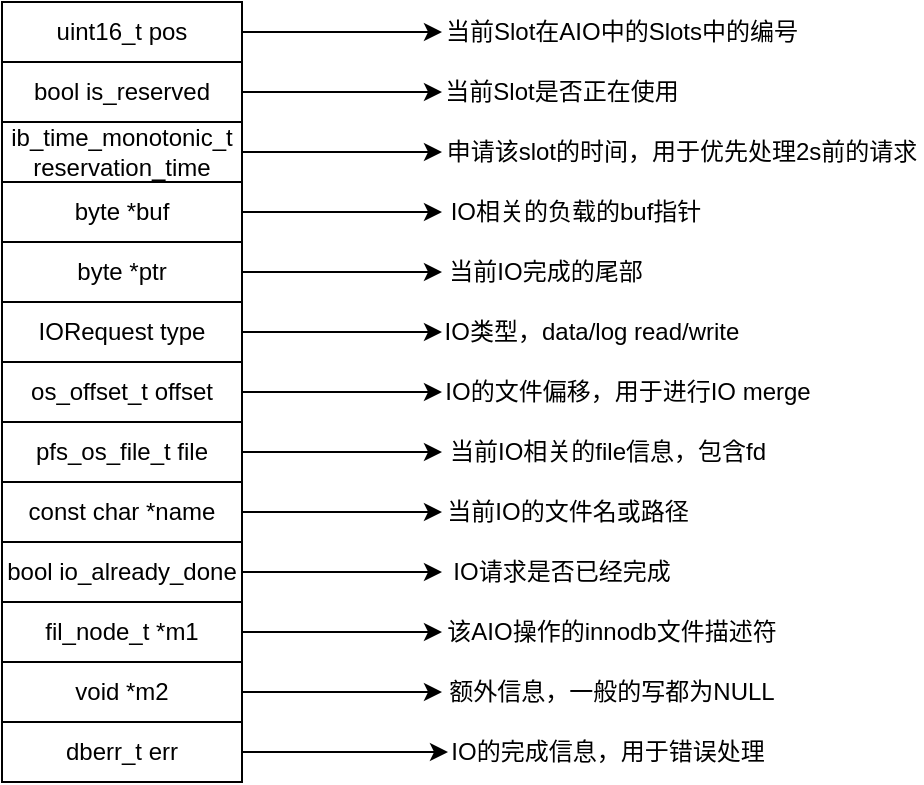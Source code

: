 <mxfile version="13.8.8" type="github">
  <diagram id="hrZxHPeHq2WhRrp0GTI5" name="Page-1">
    <mxGraphModel dx="1422" dy="716" grid="1" gridSize="10" guides="1" tooltips="1" connect="1" arrows="1" fold="1" page="1" pageScale="1" pageWidth="827" pageHeight="1169" math="0" shadow="0">
      <root>
        <mxCell id="0" />
        <mxCell id="1" parent="0" />
        <mxCell id="v2T9DhLl2lT-kL-reZbK-29" style="edgeStyle=none;rounded=0;orthogonalLoop=1;jettySize=auto;html=1;exitX=1;exitY=0.5;exitDx=0;exitDy=0;entryX=0;entryY=0.5;entryDx=0;entryDy=0;" edge="1" parent="1" source="v2T9DhLl2lT-kL-reZbK-1" target="v2T9DhLl2lT-kL-reZbK-15">
          <mxGeometry relative="1" as="geometry" />
        </mxCell>
        <mxCell id="v2T9DhLl2lT-kL-reZbK-1" value="uint16_t pos" style="rounded=0;whiteSpace=wrap;html=1;" vertex="1" parent="1">
          <mxGeometry x="200" y="120" width="120" height="30" as="geometry" />
        </mxCell>
        <mxCell id="v2T9DhLl2lT-kL-reZbK-30" style="edgeStyle=none;rounded=0;orthogonalLoop=1;jettySize=auto;html=1;exitX=1;exitY=0.5;exitDx=0;exitDy=0;entryX=0;entryY=0.5;entryDx=0;entryDy=0;" edge="1" parent="1" source="v2T9DhLl2lT-kL-reZbK-2" target="v2T9DhLl2lT-kL-reZbK-16">
          <mxGeometry relative="1" as="geometry" />
        </mxCell>
        <mxCell id="v2T9DhLl2lT-kL-reZbK-2" value="bool is_reserved" style="rounded=0;whiteSpace=wrap;html=1;" vertex="1" parent="1">
          <mxGeometry x="200" y="150" width="120" height="30" as="geometry" />
        </mxCell>
        <mxCell id="v2T9DhLl2lT-kL-reZbK-32" style="edgeStyle=none;rounded=0;orthogonalLoop=1;jettySize=auto;html=1;exitX=1;exitY=0.5;exitDx=0;exitDy=0;entryX=0;entryY=0.5;entryDx=0;entryDy=0;" edge="1" parent="1" source="v2T9DhLl2lT-kL-reZbK-3" target="v2T9DhLl2lT-kL-reZbK-17">
          <mxGeometry relative="1" as="geometry" />
        </mxCell>
        <mxCell id="v2T9DhLl2lT-kL-reZbK-3" value="ib_time_monotonic_t reservation_time" style="rounded=0;whiteSpace=wrap;html=1;" vertex="1" parent="1">
          <mxGeometry x="200" y="180" width="120" height="30" as="geometry" />
        </mxCell>
        <mxCell id="v2T9DhLl2lT-kL-reZbK-33" style="edgeStyle=none;rounded=0;orthogonalLoop=1;jettySize=auto;html=1;exitX=1;exitY=0.5;exitDx=0;exitDy=0;entryX=0;entryY=0.5;entryDx=0;entryDy=0;" edge="1" parent="1" source="v2T9DhLl2lT-kL-reZbK-4" target="v2T9DhLl2lT-kL-reZbK-18">
          <mxGeometry relative="1" as="geometry" />
        </mxCell>
        <mxCell id="v2T9DhLl2lT-kL-reZbK-4" value="byte *buf" style="rounded=0;whiteSpace=wrap;html=1;" vertex="1" parent="1">
          <mxGeometry x="200" y="210" width="120" height="30" as="geometry" />
        </mxCell>
        <mxCell id="v2T9DhLl2lT-kL-reZbK-34" style="edgeStyle=none;rounded=0;orthogonalLoop=1;jettySize=auto;html=1;exitX=1;exitY=0.5;exitDx=0;exitDy=0;entryX=0;entryY=0.5;entryDx=0;entryDy=0;" edge="1" parent="1" source="v2T9DhLl2lT-kL-reZbK-5" target="v2T9DhLl2lT-kL-reZbK-19">
          <mxGeometry relative="1" as="geometry" />
        </mxCell>
        <mxCell id="v2T9DhLl2lT-kL-reZbK-5" value="byte *ptr" style="rounded=0;whiteSpace=wrap;html=1;" vertex="1" parent="1">
          <mxGeometry x="200" y="240" width="120" height="30" as="geometry" />
        </mxCell>
        <mxCell id="v2T9DhLl2lT-kL-reZbK-36" style="edgeStyle=none;rounded=0;orthogonalLoop=1;jettySize=auto;html=1;exitX=1;exitY=0.5;exitDx=0;exitDy=0;entryX=0;entryY=0.5;entryDx=0;entryDy=0;" edge="1" parent="1" source="v2T9DhLl2lT-kL-reZbK-6" target="v2T9DhLl2lT-kL-reZbK-20">
          <mxGeometry relative="1" as="geometry" />
        </mxCell>
        <mxCell id="v2T9DhLl2lT-kL-reZbK-6" value="IORequest type" style="rounded=0;whiteSpace=wrap;html=1;" vertex="1" parent="1">
          <mxGeometry x="200" y="270" width="120" height="30" as="geometry" />
        </mxCell>
        <mxCell id="v2T9DhLl2lT-kL-reZbK-38" style="edgeStyle=none;rounded=0;orthogonalLoop=1;jettySize=auto;html=1;exitX=1;exitY=0.5;exitDx=0;exitDy=0;entryX=0;entryY=0.5;entryDx=0;entryDy=0;" edge="1" parent="1" source="v2T9DhLl2lT-kL-reZbK-7" target="v2T9DhLl2lT-kL-reZbK-21">
          <mxGeometry relative="1" as="geometry" />
        </mxCell>
        <mxCell id="v2T9DhLl2lT-kL-reZbK-7" value="os_offset_t offset" style="rounded=0;whiteSpace=wrap;html=1;" vertex="1" parent="1">
          <mxGeometry x="200" y="300" width="120" height="30" as="geometry" />
        </mxCell>
        <mxCell id="v2T9DhLl2lT-kL-reZbK-39" style="edgeStyle=none;rounded=0;orthogonalLoop=1;jettySize=auto;html=1;exitX=1;exitY=0.5;exitDx=0;exitDy=0;entryX=0;entryY=0.5;entryDx=0;entryDy=0;" edge="1" parent="1" source="v2T9DhLl2lT-kL-reZbK-8" target="v2T9DhLl2lT-kL-reZbK-22">
          <mxGeometry relative="1" as="geometry" />
        </mxCell>
        <mxCell id="v2T9DhLl2lT-kL-reZbK-8" value="pfs_os_file_t file" style="rounded=0;whiteSpace=wrap;html=1;" vertex="1" parent="1">
          <mxGeometry x="200" y="330" width="120" height="30" as="geometry" />
        </mxCell>
        <mxCell id="v2T9DhLl2lT-kL-reZbK-40" style="edgeStyle=none;rounded=0;orthogonalLoop=1;jettySize=auto;html=1;exitX=1;exitY=0.5;exitDx=0;exitDy=0;entryX=0;entryY=0.5;entryDx=0;entryDy=0;" edge="1" parent="1" source="v2T9DhLl2lT-kL-reZbK-9" target="v2T9DhLl2lT-kL-reZbK-23">
          <mxGeometry relative="1" as="geometry" />
        </mxCell>
        <mxCell id="v2T9DhLl2lT-kL-reZbK-9" value="const char *name" style="rounded=0;whiteSpace=wrap;html=1;" vertex="1" parent="1">
          <mxGeometry x="200" y="360" width="120" height="30" as="geometry" />
        </mxCell>
        <mxCell id="v2T9DhLl2lT-kL-reZbK-41" style="edgeStyle=none;rounded=0;orthogonalLoop=1;jettySize=auto;html=1;exitX=1;exitY=0.5;exitDx=0;exitDy=0;entryX=0;entryY=0.5;entryDx=0;entryDy=0;" edge="1" parent="1" source="v2T9DhLl2lT-kL-reZbK-10" target="v2T9DhLl2lT-kL-reZbK-24">
          <mxGeometry relative="1" as="geometry" />
        </mxCell>
        <mxCell id="v2T9DhLl2lT-kL-reZbK-10" value="bool io_already_done" style="rounded=0;whiteSpace=wrap;html=1;" vertex="1" parent="1">
          <mxGeometry x="200" y="390" width="120" height="30" as="geometry" />
        </mxCell>
        <mxCell id="v2T9DhLl2lT-kL-reZbK-42" style="edgeStyle=none;rounded=0;orthogonalLoop=1;jettySize=auto;html=1;exitX=1;exitY=0.5;exitDx=0;exitDy=0;entryX=0;entryY=0.5;entryDx=0;entryDy=0;" edge="1" parent="1" source="v2T9DhLl2lT-kL-reZbK-11" target="v2T9DhLl2lT-kL-reZbK-25">
          <mxGeometry relative="1" as="geometry" />
        </mxCell>
        <mxCell id="v2T9DhLl2lT-kL-reZbK-11" value="fil_node_t *m1" style="rounded=0;whiteSpace=wrap;html=1;" vertex="1" parent="1">
          <mxGeometry x="200" y="420" width="120" height="30" as="geometry" />
        </mxCell>
        <mxCell id="v2T9DhLl2lT-kL-reZbK-43" style="edgeStyle=none;rounded=0;orthogonalLoop=1;jettySize=auto;html=1;exitX=1;exitY=0.5;exitDx=0;exitDy=0;entryX=0;entryY=0.5;entryDx=0;entryDy=0;" edge="1" parent="1" source="v2T9DhLl2lT-kL-reZbK-12" target="v2T9DhLl2lT-kL-reZbK-26">
          <mxGeometry relative="1" as="geometry" />
        </mxCell>
        <mxCell id="v2T9DhLl2lT-kL-reZbK-12" value="void *m2" style="rounded=0;whiteSpace=wrap;html=1;" vertex="1" parent="1">
          <mxGeometry x="200" y="450" width="120" height="30" as="geometry" />
        </mxCell>
        <mxCell id="v2T9DhLl2lT-kL-reZbK-44" style="edgeStyle=none;rounded=0;orthogonalLoop=1;jettySize=auto;html=1;exitX=1;exitY=0.5;exitDx=0;exitDy=0;entryX=0;entryY=0.5;entryDx=0;entryDy=0;" edge="1" parent="1" source="v2T9DhLl2lT-kL-reZbK-13" target="v2T9DhLl2lT-kL-reZbK-27">
          <mxGeometry relative="1" as="geometry" />
        </mxCell>
        <mxCell id="v2T9DhLl2lT-kL-reZbK-13" value="dberr_t err" style="rounded=0;whiteSpace=wrap;html=1;" vertex="1" parent="1">
          <mxGeometry x="200" y="480" width="120" height="30" as="geometry" />
        </mxCell>
        <mxCell id="v2T9DhLl2lT-kL-reZbK-15" value="当前Slot在AIO中的Slots中的编号" style="text;html=1;strokeColor=none;fillColor=none;align=center;verticalAlign=middle;whiteSpace=wrap;rounded=0;" vertex="1" parent="1">
          <mxGeometry x="420" y="120" width="180" height="30" as="geometry" />
        </mxCell>
        <mxCell id="v2T9DhLl2lT-kL-reZbK-16" value="当前Slot是否正在使用" style="text;html=1;strokeColor=none;fillColor=none;align=center;verticalAlign=middle;whiteSpace=wrap;rounded=0;" vertex="1" parent="1">
          <mxGeometry x="420" y="150" width="120" height="30" as="geometry" />
        </mxCell>
        <mxCell id="v2T9DhLl2lT-kL-reZbK-17" value="申请该slot的时间，用于优先处理2s前的请求" style="text;html=1;strokeColor=none;fillColor=none;align=center;verticalAlign=middle;whiteSpace=wrap;rounded=0;" vertex="1" parent="1">
          <mxGeometry x="420" y="180" width="240" height="30" as="geometry" />
        </mxCell>
        <mxCell id="v2T9DhLl2lT-kL-reZbK-18" value="IO相关的负载的buf指针" style="text;html=1;strokeColor=none;fillColor=none;align=center;verticalAlign=middle;whiteSpace=wrap;rounded=0;" vertex="1" parent="1">
          <mxGeometry x="420" y="210" width="134" height="30" as="geometry" />
        </mxCell>
        <mxCell id="v2T9DhLl2lT-kL-reZbK-19" value="当前IO完成的尾部" style="text;html=1;strokeColor=none;fillColor=none;align=center;verticalAlign=middle;whiteSpace=wrap;rounded=0;" vertex="1" parent="1">
          <mxGeometry x="420" y="240" width="104" height="30" as="geometry" />
        </mxCell>
        <mxCell id="v2T9DhLl2lT-kL-reZbK-20" value="IO类型，data/log read/write" style="text;html=1;strokeColor=none;fillColor=none;align=center;verticalAlign=middle;whiteSpace=wrap;rounded=0;" vertex="1" parent="1">
          <mxGeometry x="420" y="270" width="150" height="30" as="geometry" />
        </mxCell>
        <mxCell id="v2T9DhLl2lT-kL-reZbK-21" value="IO的文件偏移，用于进行IO merge" style="text;html=1;strokeColor=none;fillColor=none;align=center;verticalAlign=middle;whiteSpace=wrap;rounded=0;" vertex="1" parent="1">
          <mxGeometry x="420" y="300" width="186" height="30" as="geometry" />
        </mxCell>
        <mxCell id="v2T9DhLl2lT-kL-reZbK-22" value="当前IO相关的file信息，包含fd" style="text;html=1;strokeColor=none;fillColor=none;align=center;verticalAlign=middle;whiteSpace=wrap;rounded=0;" vertex="1" parent="1">
          <mxGeometry x="420" y="330" width="166" height="30" as="geometry" />
        </mxCell>
        <mxCell id="v2T9DhLl2lT-kL-reZbK-23" value="当前IO的文件名或路径" style="text;html=1;strokeColor=none;fillColor=none;align=center;verticalAlign=middle;whiteSpace=wrap;rounded=0;" vertex="1" parent="1">
          <mxGeometry x="420" y="360" width="126" height="30" as="geometry" />
        </mxCell>
        <mxCell id="v2T9DhLl2lT-kL-reZbK-24" value="IO请求是否已经完成" style="text;html=1;strokeColor=none;fillColor=none;align=center;verticalAlign=middle;whiteSpace=wrap;rounded=0;" vertex="1" parent="1">
          <mxGeometry x="420" y="390" width="120" height="30" as="geometry" />
        </mxCell>
        <mxCell id="v2T9DhLl2lT-kL-reZbK-25" value="该AIO操作的innodb文件描述符" style="text;html=1;strokeColor=none;fillColor=none;align=center;verticalAlign=middle;whiteSpace=wrap;rounded=0;" vertex="1" parent="1">
          <mxGeometry x="420" y="420" width="170" height="30" as="geometry" />
        </mxCell>
        <mxCell id="v2T9DhLl2lT-kL-reZbK-26" value="额外信息，一般的写都为NULL" style="text;html=1;strokeColor=none;fillColor=none;align=center;verticalAlign=middle;whiteSpace=wrap;rounded=0;" vertex="1" parent="1">
          <mxGeometry x="420" y="450" width="170" height="30" as="geometry" />
        </mxCell>
        <mxCell id="v2T9DhLl2lT-kL-reZbK-27" value="IO的完成信息，用于错误处理" style="text;html=1;strokeColor=none;fillColor=none;align=center;verticalAlign=middle;whiteSpace=wrap;rounded=0;" vertex="1" parent="1">
          <mxGeometry x="423" y="480" width="160" height="30" as="geometry" />
        </mxCell>
      </root>
    </mxGraphModel>
  </diagram>
</mxfile>

